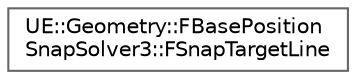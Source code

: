 digraph "Graphical Class Hierarchy"
{
 // INTERACTIVE_SVG=YES
 // LATEX_PDF_SIZE
  bgcolor="transparent";
  edge [fontname=Helvetica,fontsize=10,labelfontname=Helvetica,labelfontsize=10];
  node [fontname=Helvetica,fontsize=10,shape=box,height=0.2,width=0.4];
  rankdir="LR";
  Node0 [id="Node000000",label="UE::Geometry::FBasePosition\lSnapSolver3::FSnapTargetLine",height=0.2,width=0.4,color="grey40", fillcolor="white", style="filled",URL="$d4/d6a/structUE_1_1Geometry_1_1FBasePositionSnapSolver3_1_1FSnapTargetLine.html",tooltip="Target line that might be snapped to."];
}
